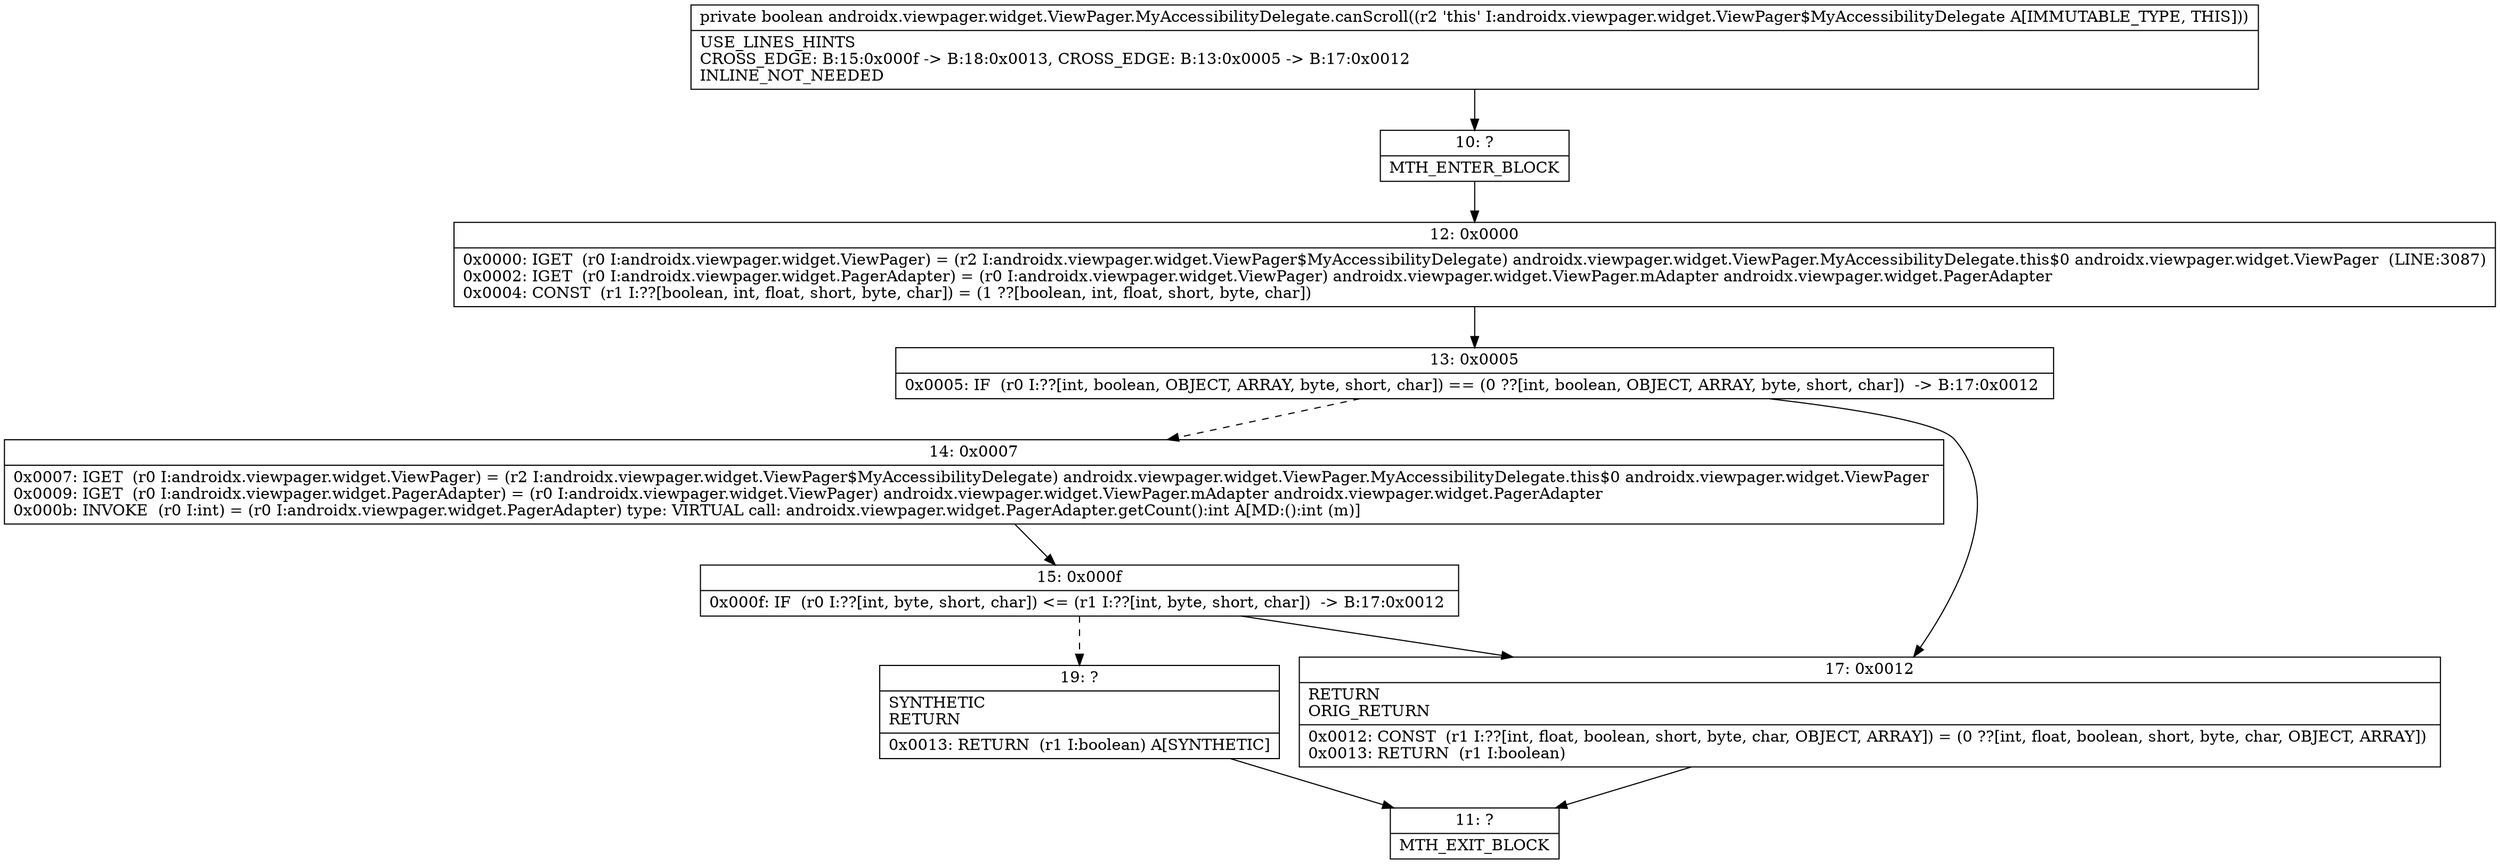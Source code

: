 digraph "CFG forandroidx.viewpager.widget.ViewPager.MyAccessibilityDelegate.canScroll()Z" {
Node_10 [shape=record,label="{10\:\ ?|MTH_ENTER_BLOCK\l}"];
Node_12 [shape=record,label="{12\:\ 0x0000|0x0000: IGET  (r0 I:androidx.viewpager.widget.ViewPager) = (r2 I:androidx.viewpager.widget.ViewPager$MyAccessibilityDelegate) androidx.viewpager.widget.ViewPager.MyAccessibilityDelegate.this$0 androidx.viewpager.widget.ViewPager  (LINE:3087)\l0x0002: IGET  (r0 I:androidx.viewpager.widget.PagerAdapter) = (r0 I:androidx.viewpager.widget.ViewPager) androidx.viewpager.widget.ViewPager.mAdapter androidx.viewpager.widget.PagerAdapter \l0x0004: CONST  (r1 I:??[boolean, int, float, short, byte, char]) = (1 ??[boolean, int, float, short, byte, char]) \l}"];
Node_13 [shape=record,label="{13\:\ 0x0005|0x0005: IF  (r0 I:??[int, boolean, OBJECT, ARRAY, byte, short, char]) == (0 ??[int, boolean, OBJECT, ARRAY, byte, short, char])  \-\> B:17:0x0012 \l}"];
Node_14 [shape=record,label="{14\:\ 0x0007|0x0007: IGET  (r0 I:androidx.viewpager.widget.ViewPager) = (r2 I:androidx.viewpager.widget.ViewPager$MyAccessibilityDelegate) androidx.viewpager.widget.ViewPager.MyAccessibilityDelegate.this$0 androidx.viewpager.widget.ViewPager \l0x0009: IGET  (r0 I:androidx.viewpager.widget.PagerAdapter) = (r0 I:androidx.viewpager.widget.ViewPager) androidx.viewpager.widget.ViewPager.mAdapter androidx.viewpager.widget.PagerAdapter \l0x000b: INVOKE  (r0 I:int) = (r0 I:androidx.viewpager.widget.PagerAdapter) type: VIRTUAL call: androidx.viewpager.widget.PagerAdapter.getCount():int A[MD:():int (m)]\l}"];
Node_15 [shape=record,label="{15\:\ 0x000f|0x000f: IF  (r0 I:??[int, byte, short, char]) \<= (r1 I:??[int, byte, short, char])  \-\> B:17:0x0012 \l}"];
Node_19 [shape=record,label="{19\:\ ?|SYNTHETIC\lRETURN\l|0x0013: RETURN  (r1 I:boolean) A[SYNTHETIC]\l}"];
Node_11 [shape=record,label="{11\:\ ?|MTH_EXIT_BLOCK\l}"];
Node_17 [shape=record,label="{17\:\ 0x0012|RETURN\lORIG_RETURN\l|0x0012: CONST  (r1 I:??[int, float, boolean, short, byte, char, OBJECT, ARRAY]) = (0 ??[int, float, boolean, short, byte, char, OBJECT, ARRAY]) \l0x0013: RETURN  (r1 I:boolean) \l}"];
MethodNode[shape=record,label="{private boolean androidx.viewpager.widget.ViewPager.MyAccessibilityDelegate.canScroll((r2 'this' I:androidx.viewpager.widget.ViewPager$MyAccessibilityDelegate A[IMMUTABLE_TYPE, THIS]))  | USE_LINES_HINTS\lCROSS_EDGE: B:15:0x000f \-\> B:18:0x0013, CROSS_EDGE: B:13:0x0005 \-\> B:17:0x0012\lINLINE_NOT_NEEDED\l}"];
MethodNode -> Node_10;Node_10 -> Node_12;
Node_12 -> Node_13;
Node_13 -> Node_14[style=dashed];
Node_13 -> Node_17;
Node_14 -> Node_15;
Node_15 -> Node_17;
Node_15 -> Node_19[style=dashed];
Node_19 -> Node_11;
Node_17 -> Node_11;
}

